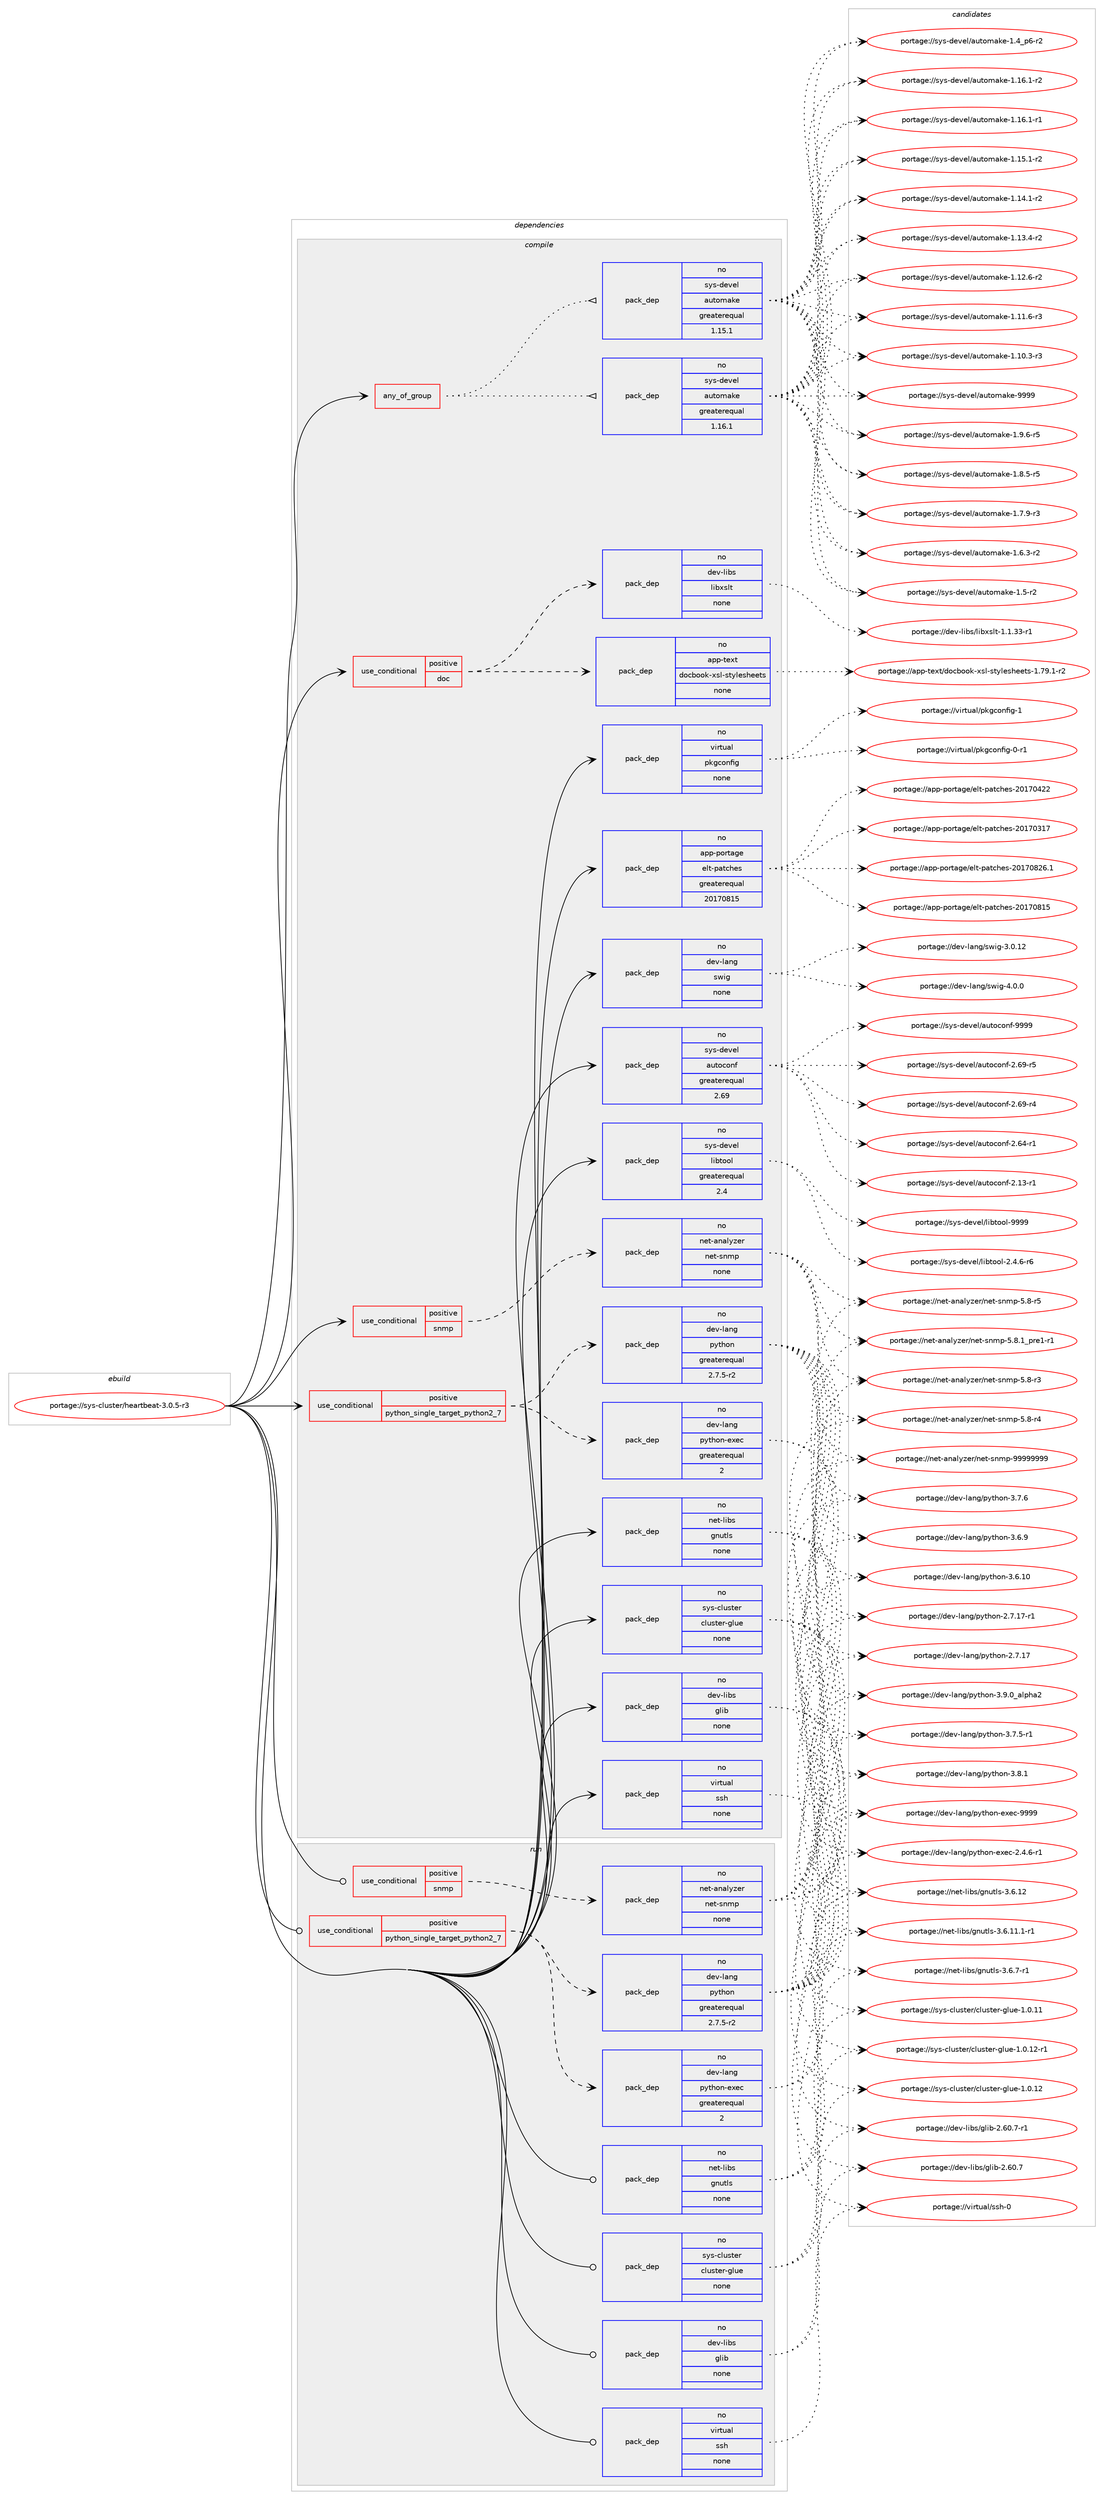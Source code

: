 digraph prolog {

# *************
# Graph options
# *************

newrank=true;
concentrate=true;
compound=true;
graph [rankdir=LR,fontname=Helvetica,fontsize=10,ranksep=1.5];#, ranksep=2.5, nodesep=0.2];
edge  [arrowhead=vee];
node  [fontname=Helvetica,fontsize=10];

# **********
# The ebuild
# **********

subgraph cluster_leftcol {
color=gray;
rank=same;
label=<<i>ebuild</i>>;
id [label="portage://sys-cluster/heartbeat-3.0.5-r3", color=red, width=4, href="../sys-cluster/heartbeat-3.0.5-r3.svg"];
}

# ****************
# The dependencies
# ****************

subgraph cluster_midcol {
color=gray;
label=<<i>dependencies</i>>;
subgraph cluster_compile {
fillcolor="#eeeeee";
style=filled;
label=<<i>compile</i>>;
subgraph any1080 {
dependency53779 [label=<<TABLE BORDER="0" CELLBORDER="1" CELLSPACING="0" CELLPADDING="4"><TR><TD CELLPADDING="10">any_of_group</TD></TR></TABLE>>, shape=none, color=red];subgraph pack41672 {
dependency53780 [label=<<TABLE BORDER="0" CELLBORDER="1" CELLSPACING="0" CELLPADDING="4" WIDTH="220"><TR><TD ROWSPAN="6" CELLPADDING="30">pack_dep</TD></TR><TR><TD WIDTH="110">no</TD></TR><TR><TD>sys-devel</TD></TR><TR><TD>automake</TD></TR><TR><TD>greaterequal</TD></TR><TR><TD>1.16.1</TD></TR></TABLE>>, shape=none, color=blue];
}
dependency53779:e -> dependency53780:w [weight=20,style="dotted",arrowhead="oinv"];
subgraph pack41673 {
dependency53781 [label=<<TABLE BORDER="0" CELLBORDER="1" CELLSPACING="0" CELLPADDING="4" WIDTH="220"><TR><TD ROWSPAN="6" CELLPADDING="30">pack_dep</TD></TR><TR><TD WIDTH="110">no</TD></TR><TR><TD>sys-devel</TD></TR><TR><TD>automake</TD></TR><TR><TD>greaterequal</TD></TR><TR><TD>1.15.1</TD></TR></TABLE>>, shape=none, color=blue];
}
dependency53779:e -> dependency53781:w [weight=20,style="dotted",arrowhead="oinv"];
}
id:e -> dependency53779:w [weight=20,style="solid",arrowhead="vee"];
subgraph cond10962 {
dependency53782 [label=<<TABLE BORDER="0" CELLBORDER="1" CELLSPACING="0" CELLPADDING="4"><TR><TD ROWSPAN="3" CELLPADDING="10">use_conditional</TD></TR><TR><TD>positive</TD></TR><TR><TD>doc</TD></TR></TABLE>>, shape=none, color=red];
subgraph pack41674 {
dependency53783 [label=<<TABLE BORDER="0" CELLBORDER="1" CELLSPACING="0" CELLPADDING="4" WIDTH="220"><TR><TD ROWSPAN="6" CELLPADDING="30">pack_dep</TD></TR><TR><TD WIDTH="110">no</TD></TR><TR><TD>dev-libs</TD></TR><TR><TD>libxslt</TD></TR><TR><TD>none</TD></TR><TR><TD></TD></TR></TABLE>>, shape=none, color=blue];
}
dependency53782:e -> dependency53783:w [weight=20,style="dashed",arrowhead="vee"];
subgraph pack41675 {
dependency53784 [label=<<TABLE BORDER="0" CELLBORDER="1" CELLSPACING="0" CELLPADDING="4" WIDTH="220"><TR><TD ROWSPAN="6" CELLPADDING="30">pack_dep</TD></TR><TR><TD WIDTH="110">no</TD></TR><TR><TD>app-text</TD></TR><TR><TD>docbook-xsl-stylesheets</TD></TR><TR><TD>none</TD></TR><TR><TD></TD></TR></TABLE>>, shape=none, color=blue];
}
dependency53782:e -> dependency53784:w [weight=20,style="dashed",arrowhead="vee"];
}
id:e -> dependency53782:w [weight=20,style="solid",arrowhead="vee"];
subgraph cond10963 {
dependency53785 [label=<<TABLE BORDER="0" CELLBORDER="1" CELLSPACING="0" CELLPADDING="4"><TR><TD ROWSPAN="3" CELLPADDING="10">use_conditional</TD></TR><TR><TD>positive</TD></TR><TR><TD>python_single_target_python2_7</TD></TR></TABLE>>, shape=none, color=red];
subgraph pack41676 {
dependency53786 [label=<<TABLE BORDER="0" CELLBORDER="1" CELLSPACING="0" CELLPADDING="4" WIDTH="220"><TR><TD ROWSPAN="6" CELLPADDING="30">pack_dep</TD></TR><TR><TD WIDTH="110">no</TD></TR><TR><TD>dev-lang</TD></TR><TR><TD>python</TD></TR><TR><TD>greaterequal</TD></TR><TR><TD>2.7.5-r2</TD></TR></TABLE>>, shape=none, color=blue];
}
dependency53785:e -> dependency53786:w [weight=20,style="dashed",arrowhead="vee"];
subgraph pack41677 {
dependency53787 [label=<<TABLE BORDER="0" CELLBORDER="1" CELLSPACING="0" CELLPADDING="4" WIDTH="220"><TR><TD ROWSPAN="6" CELLPADDING="30">pack_dep</TD></TR><TR><TD WIDTH="110">no</TD></TR><TR><TD>dev-lang</TD></TR><TR><TD>python-exec</TD></TR><TR><TD>greaterequal</TD></TR><TR><TD>2</TD></TR></TABLE>>, shape=none, color=blue];
}
dependency53785:e -> dependency53787:w [weight=20,style="dashed",arrowhead="vee"];
}
id:e -> dependency53785:w [weight=20,style="solid",arrowhead="vee"];
subgraph cond10964 {
dependency53788 [label=<<TABLE BORDER="0" CELLBORDER="1" CELLSPACING="0" CELLPADDING="4"><TR><TD ROWSPAN="3" CELLPADDING="10">use_conditional</TD></TR><TR><TD>positive</TD></TR><TR><TD>snmp</TD></TR></TABLE>>, shape=none, color=red];
subgraph pack41678 {
dependency53789 [label=<<TABLE BORDER="0" CELLBORDER="1" CELLSPACING="0" CELLPADDING="4" WIDTH="220"><TR><TD ROWSPAN="6" CELLPADDING="30">pack_dep</TD></TR><TR><TD WIDTH="110">no</TD></TR><TR><TD>net-analyzer</TD></TR><TR><TD>net-snmp</TD></TR><TR><TD>none</TD></TR><TR><TD></TD></TR></TABLE>>, shape=none, color=blue];
}
dependency53788:e -> dependency53789:w [weight=20,style="dashed",arrowhead="vee"];
}
id:e -> dependency53788:w [weight=20,style="solid",arrowhead="vee"];
subgraph pack41679 {
dependency53790 [label=<<TABLE BORDER="0" CELLBORDER="1" CELLSPACING="0" CELLPADDING="4" WIDTH="220"><TR><TD ROWSPAN="6" CELLPADDING="30">pack_dep</TD></TR><TR><TD WIDTH="110">no</TD></TR><TR><TD>app-portage</TD></TR><TR><TD>elt-patches</TD></TR><TR><TD>greaterequal</TD></TR><TR><TD>20170815</TD></TR></TABLE>>, shape=none, color=blue];
}
id:e -> dependency53790:w [weight=20,style="solid",arrowhead="vee"];
subgraph pack41680 {
dependency53791 [label=<<TABLE BORDER="0" CELLBORDER="1" CELLSPACING="0" CELLPADDING="4" WIDTH="220"><TR><TD ROWSPAN="6" CELLPADDING="30">pack_dep</TD></TR><TR><TD WIDTH="110">no</TD></TR><TR><TD>dev-lang</TD></TR><TR><TD>swig</TD></TR><TR><TD>none</TD></TR><TR><TD></TD></TR></TABLE>>, shape=none, color=blue];
}
id:e -> dependency53791:w [weight=20,style="solid",arrowhead="vee"];
subgraph pack41681 {
dependency53792 [label=<<TABLE BORDER="0" CELLBORDER="1" CELLSPACING="0" CELLPADDING="4" WIDTH="220"><TR><TD ROWSPAN="6" CELLPADDING="30">pack_dep</TD></TR><TR><TD WIDTH="110">no</TD></TR><TR><TD>dev-libs</TD></TR><TR><TD>glib</TD></TR><TR><TD>none</TD></TR><TR><TD></TD></TR></TABLE>>, shape=none, color=blue];
}
id:e -> dependency53792:w [weight=20,style="solid",arrowhead="vee"];
subgraph pack41682 {
dependency53793 [label=<<TABLE BORDER="0" CELLBORDER="1" CELLSPACING="0" CELLPADDING="4" WIDTH="220"><TR><TD ROWSPAN="6" CELLPADDING="30">pack_dep</TD></TR><TR><TD WIDTH="110">no</TD></TR><TR><TD>net-libs</TD></TR><TR><TD>gnutls</TD></TR><TR><TD>none</TD></TR><TR><TD></TD></TR></TABLE>>, shape=none, color=blue];
}
id:e -> dependency53793:w [weight=20,style="solid",arrowhead="vee"];
subgraph pack41683 {
dependency53794 [label=<<TABLE BORDER="0" CELLBORDER="1" CELLSPACING="0" CELLPADDING="4" WIDTH="220"><TR><TD ROWSPAN="6" CELLPADDING="30">pack_dep</TD></TR><TR><TD WIDTH="110">no</TD></TR><TR><TD>sys-cluster</TD></TR><TR><TD>cluster-glue</TD></TR><TR><TD>none</TD></TR><TR><TD></TD></TR></TABLE>>, shape=none, color=blue];
}
id:e -> dependency53794:w [weight=20,style="solid",arrowhead="vee"];
subgraph pack41684 {
dependency53795 [label=<<TABLE BORDER="0" CELLBORDER="1" CELLSPACING="0" CELLPADDING="4" WIDTH="220"><TR><TD ROWSPAN="6" CELLPADDING="30">pack_dep</TD></TR><TR><TD WIDTH="110">no</TD></TR><TR><TD>sys-devel</TD></TR><TR><TD>autoconf</TD></TR><TR><TD>greaterequal</TD></TR><TR><TD>2.69</TD></TR></TABLE>>, shape=none, color=blue];
}
id:e -> dependency53795:w [weight=20,style="solid",arrowhead="vee"];
subgraph pack41685 {
dependency53796 [label=<<TABLE BORDER="0" CELLBORDER="1" CELLSPACING="0" CELLPADDING="4" WIDTH="220"><TR><TD ROWSPAN="6" CELLPADDING="30">pack_dep</TD></TR><TR><TD WIDTH="110">no</TD></TR><TR><TD>sys-devel</TD></TR><TR><TD>libtool</TD></TR><TR><TD>greaterequal</TD></TR><TR><TD>2.4</TD></TR></TABLE>>, shape=none, color=blue];
}
id:e -> dependency53796:w [weight=20,style="solid",arrowhead="vee"];
subgraph pack41686 {
dependency53797 [label=<<TABLE BORDER="0" CELLBORDER="1" CELLSPACING="0" CELLPADDING="4" WIDTH="220"><TR><TD ROWSPAN="6" CELLPADDING="30">pack_dep</TD></TR><TR><TD WIDTH="110">no</TD></TR><TR><TD>virtual</TD></TR><TR><TD>pkgconfig</TD></TR><TR><TD>none</TD></TR><TR><TD></TD></TR></TABLE>>, shape=none, color=blue];
}
id:e -> dependency53797:w [weight=20,style="solid",arrowhead="vee"];
subgraph pack41687 {
dependency53798 [label=<<TABLE BORDER="0" CELLBORDER="1" CELLSPACING="0" CELLPADDING="4" WIDTH="220"><TR><TD ROWSPAN="6" CELLPADDING="30">pack_dep</TD></TR><TR><TD WIDTH="110">no</TD></TR><TR><TD>virtual</TD></TR><TR><TD>ssh</TD></TR><TR><TD>none</TD></TR><TR><TD></TD></TR></TABLE>>, shape=none, color=blue];
}
id:e -> dependency53798:w [weight=20,style="solid",arrowhead="vee"];
}
subgraph cluster_compileandrun {
fillcolor="#eeeeee";
style=filled;
label=<<i>compile and run</i>>;
}
subgraph cluster_run {
fillcolor="#eeeeee";
style=filled;
label=<<i>run</i>>;
subgraph cond10965 {
dependency53799 [label=<<TABLE BORDER="0" CELLBORDER="1" CELLSPACING="0" CELLPADDING="4"><TR><TD ROWSPAN="3" CELLPADDING="10">use_conditional</TD></TR><TR><TD>positive</TD></TR><TR><TD>python_single_target_python2_7</TD></TR></TABLE>>, shape=none, color=red];
subgraph pack41688 {
dependency53800 [label=<<TABLE BORDER="0" CELLBORDER="1" CELLSPACING="0" CELLPADDING="4" WIDTH="220"><TR><TD ROWSPAN="6" CELLPADDING="30">pack_dep</TD></TR><TR><TD WIDTH="110">no</TD></TR><TR><TD>dev-lang</TD></TR><TR><TD>python</TD></TR><TR><TD>greaterequal</TD></TR><TR><TD>2.7.5-r2</TD></TR></TABLE>>, shape=none, color=blue];
}
dependency53799:e -> dependency53800:w [weight=20,style="dashed",arrowhead="vee"];
subgraph pack41689 {
dependency53801 [label=<<TABLE BORDER="0" CELLBORDER="1" CELLSPACING="0" CELLPADDING="4" WIDTH="220"><TR><TD ROWSPAN="6" CELLPADDING="30">pack_dep</TD></TR><TR><TD WIDTH="110">no</TD></TR><TR><TD>dev-lang</TD></TR><TR><TD>python-exec</TD></TR><TR><TD>greaterequal</TD></TR><TR><TD>2</TD></TR></TABLE>>, shape=none, color=blue];
}
dependency53799:e -> dependency53801:w [weight=20,style="dashed",arrowhead="vee"];
}
id:e -> dependency53799:w [weight=20,style="solid",arrowhead="odot"];
subgraph cond10966 {
dependency53802 [label=<<TABLE BORDER="0" CELLBORDER="1" CELLSPACING="0" CELLPADDING="4"><TR><TD ROWSPAN="3" CELLPADDING="10">use_conditional</TD></TR><TR><TD>positive</TD></TR><TR><TD>snmp</TD></TR></TABLE>>, shape=none, color=red];
subgraph pack41690 {
dependency53803 [label=<<TABLE BORDER="0" CELLBORDER="1" CELLSPACING="0" CELLPADDING="4" WIDTH="220"><TR><TD ROWSPAN="6" CELLPADDING="30">pack_dep</TD></TR><TR><TD WIDTH="110">no</TD></TR><TR><TD>net-analyzer</TD></TR><TR><TD>net-snmp</TD></TR><TR><TD>none</TD></TR><TR><TD></TD></TR></TABLE>>, shape=none, color=blue];
}
dependency53802:e -> dependency53803:w [weight=20,style="dashed",arrowhead="vee"];
}
id:e -> dependency53802:w [weight=20,style="solid",arrowhead="odot"];
subgraph pack41691 {
dependency53804 [label=<<TABLE BORDER="0" CELLBORDER="1" CELLSPACING="0" CELLPADDING="4" WIDTH="220"><TR><TD ROWSPAN="6" CELLPADDING="30">pack_dep</TD></TR><TR><TD WIDTH="110">no</TD></TR><TR><TD>dev-libs</TD></TR><TR><TD>glib</TD></TR><TR><TD>none</TD></TR><TR><TD></TD></TR></TABLE>>, shape=none, color=blue];
}
id:e -> dependency53804:w [weight=20,style="solid",arrowhead="odot"];
subgraph pack41692 {
dependency53805 [label=<<TABLE BORDER="0" CELLBORDER="1" CELLSPACING="0" CELLPADDING="4" WIDTH="220"><TR><TD ROWSPAN="6" CELLPADDING="30">pack_dep</TD></TR><TR><TD WIDTH="110">no</TD></TR><TR><TD>net-libs</TD></TR><TR><TD>gnutls</TD></TR><TR><TD>none</TD></TR><TR><TD></TD></TR></TABLE>>, shape=none, color=blue];
}
id:e -> dependency53805:w [weight=20,style="solid",arrowhead="odot"];
subgraph pack41693 {
dependency53806 [label=<<TABLE BORDER="0" CELLBORDER="1" CELLSPACING="0" CELLPADDING="4" WIDTH="220"><TR><TD ROWSPAN="6" CELLPADDING="30">pack_dep</TD></TR><TR><TD WIDTH="110">no</TD></TR><TR><TD>sys-cluster</TD></TR><TR><TD>cluster-glue</TD></TR><TR><TD>none</TD></TR><TR><TD></TD></TR></TABLE>>, shape=none, color=blue];
}
id:e -> dependency53806:w [weight=20,style="solid",arrowhead="odot"];
subgraph pack41694 {
dependency53807 [label=<<TABLE BORDER="0" CELLBORDER="1" CELLSPACING="0" CELLPADDING="4" WIDTH="220"><TR><TD ROWSPAN="6" CELLPADDING="30">pack_dep</TD></TR><TR><TD WIDTH="110">no</TD></TR><TR><TD>virtual</TD></TR><TR><TD>ssh</TD></TR><TR><TD>none</TD></TR><TR><TD></TD></TR></TABLE>>, shape=none, color=blue];
}
id:e -> dependency53807:w [weight=20,style="solid",arrowhead="odot"];
}
}

# **************
# The candidates
# **************

subgraph cluster_choices {
rank=same;
color=gray;
label=<<i>candidates</i>>;

subgraph choice41672 {
color=black;
nodesep=1;
choice115121115451001011181011084797117116111109971071014557575757 [label="portage://sys-devel/automake-9999", color=red, width=4,href="../sys-devel/automake-9999.svg"];
choice115121115451001011181011084797117116111109971071014549465746544511453 [label="portage://sys-devel/automake-1.9.6-r5", color=red, width=4,href="../sys-devel/automake-1.9.6-r5.svg"];
choice115121115451001011181011084797117116111109971071014549465646534511453 [label="portage://sys-devel/automake-1.8.5-r5", color=red, width=4,href="../sys-devel/automake-1.8.5-r5.svg"];
choice115121115451001011181011084797117116111109971071014549465546574511451 [label="portage://sys-devel/automake-1.7.9-r3", color=red, width=4,href="../sys-devel/automake-1.7.9-r3.svg"];
choice115121115451001011181011084797117116111109971071014549465446514511450 [label="portage://sys-devel/automake-1.6.3-r2", color=red, width=4,href="../sys-devel/automake-1.6.3-r2.svg"];
choice11512111545100101118101108479711711611110997107101454946534511450 [label="portage://sys-devel/automake-1.5-r2", color=red, width=4,href="../sys-devel/automake-1.5-r2.svg"];
choice115121115451001011181011084797117116111109971071014549465295112544511450 [label="portage://sys-devel/automake-1.4_p6-r2", color=red, width=4,href="../sys-devel/automake-1.4_p6-r2.svg"];
choice11512111545100101118101108479711711611110997107101454946495446494511450 [label="portage://sys-devel/automake-1.16.1-r2", color=red, width=4,href="../sys-devel/automake-1.16.1-r2.svg"];
choice11512111545100101118101108479711711611110997107101454946495446494511449 [label="portage://sys-devel/automake-1.16.1-r1", color=red, width=4,href="../sys-devel/automake-1.16.1-r1.svg"];
choice11512111545100101118101108479711711611110997107101454946495346494511450 [label="portage://sys-devel/automake-1.15.1-r2", color=red, width=4,href="../sys-devel/automake-1.15.1-r2.svg"];
choice11512111545100101118101108479711711611110997107101454946495246494511450 [label="portage://sys-devel/automake-1.14.1-r2", color=red, width=4,href="../sys-devel/automake-1.14.1-r2.svg"];
choice11512111545100101118101108479711711611110997107101454946495146524511450 [label="portage://sys-devel/automake-1.13.4-r2", color=red, width=4,href="../sys-devel/automake-1.13.4-r2.svg"];
choice11512111545100101118101108479711711611110997107101454946495046544511450 [label="portage://sys-devel/automake-1.12.6-r2", color=red, width=4,href="../sys-devel/automake-1.12.6-r2.svg"];
choice11512111545100101118101108479711711611110997107101454946494946544511451 [label="portage://sys-devel/automake-1.11.6-r3", color=red, width=4,href="../sys-devel/automake-1.11.6-r3.svg"];
choice11512111545100101118101108479711711611110997107101454946494846514511451 [label="portage://sys-devel/automake-1.10.3-r3", color=red, width=4,href="../sys-devel/automake-1.10.3-r3.svg"];
dependency53780:e -> choice115121115451001011181011084797117116111109971071014557575757:w [style=dotted,weight="100"];
dependency53780:e -> choice115121115451001011181011084797117116111109971071014549465746544511453:w [style=dotted,weight="100"];
dependency53780:e -> choice115121115451001011181011084797117116111109971071014549465646534511453:w [style=dotted,weight="100"];
dependency53780:e -> choice115121115451001011181011084797117116111109971071014549465546574511451:w [style=dotted,weight="100"];
dependency53780:e -> choice115121115451001011181011084797117116111109971071014549465446514511450:w [style=dotted,weight="100"];
dependency53780:e -> choice11512111545100101118101108479711711611110997107101454946534511450:w [style=dotted,weight="100"];
dependency53780:e -> choice115121115451001011181011084797117116111109971071014549465295112544511450:w [style=dotted,weight="100"];
dependency53780:e -> choice11512111545100101118101108479711711611110997107101454946495446494511450:w [style=dotted,weight="100"];
dependency53780:e -> choice11512111545100101118101108479711711611110997107101454946495446494511449:w [style=dotted,weight="100"];
dependency53780:e -> choice11512111545100101118101108479711711611110997107101454946495346494511450:w [style=dotted,weight="100"];
dependency53780:e -> choice11512111545100101118101108479711711611110997107101454946495246494511450:w [style=dotted,weight="100"];
dependency53780:e -> choice11512111545100101118101108479711711611110997107101454946495146524511450:w [style=dotted,weight="100"];
dependency53780:e -> choice11512111545100101118101108479711711611110997107101454946495046544511450:w [style=dotted,weight="100"];
dependency53780:e -> choice11512111545100101118101108479711711611110997107101454946494946544511451:w [style=dotted,weight="100"];
dependency53780:e -> choice11512111545100101118101108479711711611110997107101454946494846514511451:w [style=dotted,weight="100"];
}
subgraph choice41673 {
color=black;
nodesep=1;
choice115121115451001011181011084797117116111109971071014557575757 [label="portage://sys-devel/automake-9999", color=red, width=4,href="../sys-devel/automake-9999.svg"];
choice115121115451001011181011084797117116111109971071014549465746544511453 [label="portage://sys-devel/automake-1.9.6-r5", color=red, width=4,href="../sys-devel/automake-1.9.6-r5.svg"];
choice115121115451001011181011084797117116111109971071014549465646534511453 [label="portage://sys-devel/automake-1.8.5-r5", color=red, width=4,href="../sys-devel/automake-1.8.5-r5.svg"];
choice115121115451001011181011084797117116111109971071014549465546574511451 [label="portage://sys-devel/automake-1.7.9-r3", color=red, width=4,href="../sys-devel/automake-1.7.9-r3.svg"];
choice115121115451001011181011084797117116111109971071014549465446514511450 [label="portage://sys-devel/automake-1.6.3-r2", color=red, width=4,href="../sys-devel/automake-1.6.3-r2.svg"];
choice11512111545100101118101108479711711611110997107101454946534511450 [label="portage://sys-devel/automake-1.5-r2", color=red, width=4,href="../sys-devel/automake-1.5-r2.svg"];
choice115121115451001011181011084797117116111109971071014549465295112544511450 [label="portage://sys-devel/automake-1.4_p6-r2", color=red, width=4,href="../sys-devel/automake-1.4_p6-r2.svg"];
choice11512111545100101118101108479711711611110997107101454946495446494511450 [label="portage://sys-devel/automake-1.16.1-r2", color=red, width=4,href="../sys-devel/automake-1.16.1-r2.svg"];
choice11512111545100101118101108479711711611110997107101454946495446494511449 [label="portage://sys-devel/automake-1.16.1-r1", color=red, width=4,href="../sys-devel/automake-1.16.1-r1.svg"];
choice11512111545100101118101108479711711611110997107101454946495346494511450 [label="portage://sys-devel/automake-1.15.1-r2", color=red, width=4,href="../sys-devel/automake-1.15.1-r2.svg"];
choice11512111545100101118101108479711711611110997107101454946495246494511450 [label="portage://sys-devel/automake-1.14.1-r2", color=red, width=4,href="../sys-devel/automake-1.14.1-r2.svg"];
choice11512111545100101118101108479711711611110997107101454946495146524511450 [label="portage://sys-devel/automake-1.13.4-r2", color=red, width=4,href="../sys-devel/automake-1.13.4-r2.svg"];
choice11512111545100101118101108479711711611110997107101454946495046544511450 [label="portage://sys-devel/automake-1.12.6-r2", color=red, width=4,href="../sys-devel/automake-1.12.6-r2.svg"];
choice11512111545100101118101108479711711611110997107101454946494946544511451 [label="portage://sys-devel/automake-1.11.6-r3", color=red, width=4,href="../sys-devel/automake-1.11.6-r3.svg"];
choice11512111545100101118101108479711711611110997107101454946494846514511451 [label="portage://sys-devel/automake-1.10.3-r3", color=red, width=4,href="../sys-devel/automake-1.10.3-r3.svg"];
dependency53781:e -> choice115121115451001011181011084797117116111109971071014557575757:w [style=dotted,weight="100"];
dependency53781:e -> choice115121115451001011181011084797117116111109971071014549465746544511453:w [style=dotted,weight="100"];
dependency53781:e -> choice115121115451001011181011084797117116111109971071014549465646534511453:w [style=dotted,weight="100"];
dependency53781:e -> choice115121115451001011181011084797117116111109971071014549465546574511451:w [style=dotted,weight="100"];
dependency53781:e -> choice115121115451001011181011084797117116111109971071014549465446514511450:w [style=dotted,weight="100"];
dependency53781:e -> choice11512111545100101118101108479711711611110997107101454946534511450:w [style=dotted,weight="100"];
dependency53781:e -> choice115121115451001011181011084797117116111109971071014549465295112544511450:w [style=dotted,weight="100"];
dependency53781:e -> choice11512111545100101118101108479711711611110997107101454946495446494511450:w [style=dotted,weight="100"];
dependency53781:e -> choice11512111545100101118101108479711711611110997107101454946495446494511449:w [style=dotted,weight="100"];
dependency53781:e -> choice11512111545100101118101108479711711611110997107101454946495346494511450:w [style=dotted,weight="100"];
dependency53781:e -> choice11512111545100101118101108479711711611110997107101454946495246494511450:w [style=dotted,weight="100"];
dependency53781:e -> choice11512111545100101118101108479711711611110997107101454946495146524511450:w [style=dotted,weight="100"];
dependency53781:e -> choice11512111545100101118101108479711711611110997107101454946495046544511450:w [style=dotted,weight="100"];
dependency53781:e -> choice11512111545100101118101108479711711611110997107101454946494946544511451:w [style=dotted,weight="100"];
dependency53781:e -> choice11512111545100101118101108479711711611110997107101454946494846514511451:w [style=dotted,weight="100"];
}
subgraph choice41674 {
color=black;
nodesep=1;
choice10010111845108105981154710810598120115108116454946494651514511449 [label="portage://dev-libs/libxslt-1.1.33-r1", color=red, width=4,href="../dev-libs/libxslt-1.1.33-r1.svg"];
dependency53783:e -> choice10010111845108105981154710810598120115108116454946494651514511449:w [style=dotted,weight="100"];
}
subgraph choice41675 {
color=black;
nodesep=1;
choice97112112451161011201164710011199981111111074512011510845115116121108101115104101101116115454946555746494511450 [label="portage://app-text/docbook-xsl-stylesheets-1.79.1-r2", color=red, width=4,href="../app-text/docbook-xsl-stylesheets-1.79.1-r2.svg"];
dependency53784:e -> choice97112112451161011201164710011199981111111074512011510845115116121108101115104101101116115454946555746494511450:w [style=dotted,weight="100"];
}
subgraph choice41676 {
color=black;
nodesep=1;
choice10010111845108971101034711212111610411111045514657464895971081121049750 [label="portage://dev-lang/python-3.9.0_alpha2", color=red, width=4,href="../dev-lang/python-3.9.0_alpha2.svg"];
choice100101118451089711010347112121116104111110455146564649 [label="portage://dev-lang/python-3.8.1", color=red, width=4,href="../dev-lang/python-3.8.1.svg"];
choice100101118451089711010347112121116104111110455146554654 [label="portage://dev-lang/python-3.7.6", color=red, width=4,href="../dev-lang/python-3.7.6.svg"];
choice1001011184510897110103471121211161041111104551465546534511449 [label="portage://dev-lang/python-3.7.5-r1", color=red, width=4,href="../dev-lang/python-3.7.5-r1.svg"];
choice100101118451089711010347112121116104111110455146544657 [label="portage://dev-lang/python-3.6.9", color=red, width=4,href="../dev-lang/python-3.6.9.svg"];
choice10010111845108971101034711212111610411111045514654464948 [label="portage://dev-lang/python-3.6.10", color=red, width=4,href="../dev-lang/python-3.6.10.svg"];
choice100101118451089711010347112121116104111110455046554649554511449 [label="portage://dev-lang/python-2.7.17-r1", color=red, width=4,href="../dev-lang/python-2.7.17-r1.svg"];
choice10010111845108971101034711212111610411111045504655464955 [label="portage://dev-lang/python-2.7.17", color=red, width=4,href="../dev-lang/python-2.7.17.svg"];
dependency53786:e -> choice10010111845108971101034711212111610411111045514657464895971081121049750:w [style=dotted,weight="100"];
dependency53786:e -> choice100101118451089711010347112121116104111110455146564649:w [style=dotted,weight="100"];
dependency53786:e -> choice100101118451089711010347112121116104111110455146554654:w [style=dotted,weight="100"];
dependency53786:e -> choice1001011184510897110103471121211161041111104551465546534511449:w [style=dotted,weight="100"];
dependency53786:e -> choice100101118451089711010347112121116104111110455146544657:w [style=dotted,weight="100"];
dependency53786:e -> choice10010111845108971101034711212111610411111045514654464948:w [style=dotted,weight="100"];
dependency53786:e -> choice100101118451089711010347112121116104111110455046554649554511449:w [style=dotted,weight="100"];
dependency53786:e -> choice10010111845108971101034711212111610411111045504655464955:w [style=dotted,weight="100"];
}
subgraph choice41677 {
color=black;
nodesep=1;
choice10010111845108971101034711212111610411111045101120101994557575757 [label="portage://dev-lang/python-exec-9999", color=red, width=4,href="../dev-lang/python-exec-9999.svg"];
choice10010111845108971101034711212111610411111045101120101994550465246544511449 [label="portage://dev-lang/python-exec-2.4.6-r1", color=red, width=4,href="../dev-lang/python-exec-2.4.6-r1.svg"];
dependency53787:e -> choice10010111845108971101034711212111610411111045101120101994557575757:w [style=dotted,weight="100"];
dependency53787:e -> choice10010111845108971101034711212111610411111045101120101994550465246544511449:w [style=dotted,weight="100"];
}
subgraph choice41678 {
color=black;
nodesep=1;
choice1101011164597110971081211221011144711010111645115110109112455757575757575757 [label="portage://net-analyzer/net-snmp-99999999", color=red, width=4,href="../net-analyzer/net-snmp-99999999.svg"];
choice110101116459711097108121122101114471101011164511511010911245534656464995112114101494511449 [label="portage://net-analyzer/net-snmp-5.8.1_pre1-r1", color=red, width=4,href="../net-analyzer/net-snmp-5.8.1_pre1-r1.svg"];
choice1101011164597110971081211221011144711010111645115110109112455346564511453 [label="portage://net-analyzer/net-snmp-5.8-r5", color=red, width=4,href="../net-analyzer/net-snmp-5.8-r5.svg"];
choice1101011164597110971081211221011144711010111645115110109112455346564511452 [label="portage://net-analyzer/net-snmp-5.8-r4", color=red, width=4,href="../net-analyzer/net-snmp-5.8-r4.svg"];
choice1101011164597110971081211221011144711010111645115110109112455346564511451 [label="portage://net-analyzer/net-snmp-5.8-r3", color=red, width=4,href="../net-analyzer/net-snmp-5.8-r3.svg"];
dependency53789:e -> choice1101011164597110971081211221011144711010111645115110109112455757575757575757:w [style=dotted,weight="100"];
dependency53789:e -> choice110101116459711097108121122101114471101011164511511010911245534656464995112114101494511449:w [style=dotted,weight="100"];
dependency53789:e -> choice1101011164597110971081211221011144711010111645115110109112455346564511453:w [style=dotted,weight="100"];
dependency53789:e -> choice1101011164597110971081211221011144711010111645115110109112455346564511452:w [style=dotted,weight="100"];
dependency53789:e -> choice1101011164597110971081211221011144711010111645115110109112455346564511451:w [style=dotted,weight="100"];
}
subgraph choice41679 {
color=black;
nodesep=1;
choice971121124511211111411697103101471011081164511297116991041011154550484955485650544649 [label="portage://app-portage/elt-patches-20170826.1", color=red, width=4,href="../app-portage/elt-patches-20170826.1.svg"];
choice97112112451121111141169710310147101108116451129711699104101115455048495548564953 [label="portage://app-portage/elt-patches-20170815", color=red, width=4,href="../app-portage/elt-patches-20170815.svg"];
choice97112112451121111141169710310147101108116451129711699104101115455048495548525050 [label="portage://app-portage/elt-patches-20170422", color=red, width=4,href="../app-portage/elt-patches-20170422.svg"];
choice97112112451121111141169710310147101108116451129711699104101115455048495548514955 [label="portage://app-portage/elt-patches-20170317", color=red, width=4,href="../app-portage/elt-patches-20170317.svg"];
dependency53790:e -> choice971121124511211111411697103101471011081164511297116991041011154550484955485650544649:w [style=dotted,weight="100"];
dependency53790:e -> choice97112112451121111141169710310147101108116451129711699104101115455048495548564953:w [style=dotted,weight="100"];
dependency53790:e -> choice97112112451121111141169710310147101108116451129711699104101115455048495548525050:w [style=dotted,weight="100"];
dependency53790:e -> choice97112112451121111141169710310147101108116451129711699104101115455048495548514955:w [style=dotted,weight="100"];
}
subgraph choice41680 {
color=black;
nodesep=1;
choice100101118451089711010347115119105103455246484648 [label="portage://dev-lang/swig-4.0.0", color=red, width=4,href="../dev-lang/swig-4.0.0.svg"];
choice10010111845108971101034711511910510345514648464950 [label="portage://dev-lang/swig-3.0.12", color=red, width=4,href="../dev-lang/swig-3.0.12.svg"];
dependency53791:e -> choice100101118451089711010347115119105103455246484648:w [style=dotted,weight="100"];
dependency53791:e -> choice10010111845108971101034711511910510345514648464950:w [style=dotted,weight="100"];
}
subgraph choice41681 {
color=black;
nodesep=1;
choice10010111845108105981154710310810598455046544846554511449 [label="portage://dev-libs/glib-2.60.7-r1", color=red, width=4,href="../dev-libs/glib-2.60.7-r1.svg"];
choice1001011184510810598115471031081059845504654484655 [label="portage://dev-libs/glib-2.60.7", color=red, width=4,href="../dev-libs/glib-2.60.7.svg"];
dependency53792:e -> choice10010111845108105981154710310810598455046544846554511449:w [style=dotted,weight="100"];
dependency53792:e -> choice1001011184510810598115471031081059845504654484655:w [style=dotted,weight="100"];
}
subgraph choice41682 {
color=black;
nodesep=1;
choice1101011164510810598115471031101171161081154551465446554511449 [label="portage://net-libs/gnutls-3.6.7-r1", color=red, width=4,href="../net-libs/gnutls-3.6.7-r1.svg"];
choice11010111645108105981154710311011711610811545514654464950 [label="portage://net-libs/gnutls-3.6.12", color=red, width=4,href="../net-libs/gnutls-3.6.12.svg"];
choice1101011164510810598115471031101171161081154551465446494946494511449 [label="portage://net-libs/gnutls-3.6.11.1-r1", color=red, width=4,href="../net-libs/gnutls-3.6.11.1-r1.svg"];
dependency53793:e -> choice1101011164510810598115471031101171161081154551465446554511449:w [style=dotted,weight="100"];
dependency53793:e -> choice11010111645108105981154710311011711610811545514654464950:w [style=dotted,weight="100"];
dependency53793:e -> choice1101011164510810598115471031101171161081154551465446494946494511449:w [style=dotted,weight="100"];
}
subgraph choice41683 {
color=black;
nodesep=1;
choice1151211154599108117115116101114479910811711511610111445103108117101454946484649504511449 [label="portage://sys-cluster/cluster-glue-1.0.12-r1", color=red, width=4,href="../sys-cluster/cluster-glue-1.0.12-r1.svg"];
choice115121115459910811711511610111447991081171151161011144510310811710145494648464950 [label="portage://sys-cluster/cluster-glue-1.0.12", color=red, width=4,href="../sys-cluster/cluster-glue-1.0.12.svg"];
choice115121115459910811711511610111447991081171151161011144510310811710145494648464949 [label="portage://sys-cluster/cluster-glue-1.0.11", color=red, width=4,href="../sys-cluster/cluster-glue-1.0.11.svg"];
dependency53794:e -> choice1151211154599108117115116101114479910811711511610111445103108117101454946484649504511449:w [style=dotted,weight="100"];
dependency53794:e -> choice115121115459910811711511610111447991081171151161011144510310811710145494648464950:w [style=dotted,weight="100"];
dependency53794:e -> choice115121115459910811711511610111447991081171151161011144510310811710145494648464949:w [style=dotted,weight="100"];
}
subgraph choice41684 {
color=black;
nodesep=1;
choice115121115451001011181011084797117116111991111101024557575757 [label="portage://sys-devel/autoconf-9999", color=red, width=4,href="../sys-devel/autoconf-9999.svg"];
choice1151211154510010111810110847971171161119911111010245504654574511453 [label="portage://sys-devel/autoconf-2.69-r5", color=red, width=4,href="../sys-devel/autoconf-2.69-r5.svg"];
choice1151211154510010111810110847971171161119911111010245504654574511452 [label="portage://sys-devel/autoconf-2.69-r4", color=red, width=4,href="../sys-devel/autoconf-2.69-r4.svg"];
choice1151211154510010111810110847971171161119911111010245504654524511449 [label="portage://sys-devel/autoconf-2.64-r1", color=red, width=4,href="../sys-devel/autoconf-2.64-r1.svg"];
choice1151211154510010111810110847971171161119911111010245504649514511449 [label="portage://sys-devel/autoconf-2.13-r1", color=red, width=4,href="../sys-devel/autoconf-2.13-r1.svg"];
dependency53795:e -> choice115121115451001011181011084797117116111991111101024557575757:w [style=dotted,weight="100"];
dependency53795:e -> choice1151211154510010111810110847971171161119911111010245504654574511453:w [style=dotted,weight="100"];
dependency53795:e -> choice1151211154510010111810110847971171161119911111010245504654574511452:w [style=dotted,weight="100"];
dependency53795:e -> choice1151211154510010111810110847971171161119911111010245504654524511449:w [style=dotted,weight="100"];
dependency53795:e -> choice1151211154510010111810110847971171161119911111010245504649514511449:w [style=dotted,weight="100"];
}
subgraph choice41685 {
color=black;
nodesep=1;
choice1151211154510010111810110847108105981161111111084557575757 [label="portage://sys-devel/libtool-9999", color=red, width=4,href="../sys-devel/libtool-9999.svg"];
choice1151211154510010111810110847108105981161111111084550465246544511454 [label="portage://sys-devel/libtool-2.4.6-r6", color=red, width=4,href="../sys-devel/libtool-2.4.6-r6.svg"];
dependency53796:e -> choice1151211154510010111810110847108105981161111111084557575757:w [style=dotted,weight="100"];
dependency53796:e -> choice1151211154510010111810110847108105981161111111084550465246544511454:w [style=dotted,weight="100"];
}
subgraph choice41686 {
color=black;
nodesep=1;
choice1181051141161179710847112107103991111101021051034549 [label="portage://virtual/pkgconfig-1", color=red, width=4,href="../virtual/pkgconfig-1.svg"];
choice11810511411611797108471121071039911111010210510345484511449 [label="portage://virtual/pkgconfig-0-r1", color=red, width=4,href="../virtual/pkgconfig-0-r1.svg"];
dependency53797:e -> choice1181051141161179710847112107103991111101021051034549:w [style=dotted,weight="100"];
dependency53797:e -> choice11810511411611797108471121071039911111010210510345484511449:w [style=dotted,weight="100"];
}
subgraph choice41687 {
color=black;
nodesep=1;
choice11810511411611797108471151151044548 [label="portage://virtual/ssh-0", color=red, width=4,href="../virtual/ssh-0.svg"];
dependency53798:e -> choice11810511411611797108471151151044548:w [style=dotted,weight="100"];
}
subgraph choice41688 {
color=black;
nodesep=1;
choice10010111845108971101034711212111610411111045514657464895971081121049750 [label="portage://dev-lang/python-3.9.0_alpha2", color=red, width=4,href="../dev-lang/python-3.9.0_alpha2.svg"];
choice100101118451089711010347112121116104111110455146564649 [label="portage://dev-lang/python-3.8.1", color=red, width=4,href="../dev-lang/python-3.8.1.svg"];
choice100101118451089711010347112121116104111110455146554654 [label="portage://dev-lang/python-3.7.6", color=red, width=4,href="../dev-lang/python-3.7.6.svg"];
choice1001011184510897110103471121211161041111104551465546534511449 [label="portage://dev-lang/python-3.7.5-r1", color=red, width=4,href="../dev-lang/python-3.7.5-r1.svg"];
choice100101118451089711010347112121116104111110455146544657 [label="portage://dev-lang/python-3.6.9", color=red, width=4,href="../dev-lang/python-3.6.9.svg"];
choice10010111845108971101034711212111610411111045514654464948 [label="portage://dev-lang/python-3.6.10", color=red, width=4,href="../dev-lang/python-3.6.10.svg"];
choice100101118451089711010347112121116104111110455046554649554511449 [label="portage://dev-lang/python-2.7.17-r1", color=red, width=4,href="../dev-lang/python-2.7.17-r1.svg"];
choice10010111845108971101034711212111610411111045504655464955 [label="portage://dev-lang/python-2.7.17", color=red, width=4,href="../dev-lang/python-2.7.17.svg"];
dependency53800:e -> choice10010111845108971101034711212111610411111045514657464895971081121049750:w [style=dotted,weight="100"];
dependency53800:e -> choice100101118451089711010347112121116104111110455146564649:w [style=dotted,weight="100"];
dependency53800:e -> choice100101118451089711010347112121116104111110455146554654:w [style=dotted,weight="100"];
dependency53800:e -> choice1001011184510897110103471121211161041111104551465546534511449:w [style=dotted,weight="100"];
dependency53800:e -> choice100101118451089711010347112121116104111110455146544657:w [style=dotted,weight="100"];
dependency53800:e -> choice10010111845108971101034711212111610411111045514654464948:w [style=dotted,weight="100"];
dependency53800:e -> choice100101118451089711010347112121116104111110455046554649554511449:w [style=dotted,weight="100"];
dependency53800:e -> choice10010111845108971101034711212111610411111045504655464955:w [style=dotted,weight="100"];
}
subgraph choice41689 {
color=black;
nodesep=1;
choice10010111845108971101034711212111610411111045101120101994557575757 [label="portage://dev-lang/python-exec-9999", color=red, width=4,href="../dev-lang/python-exec-9999.svg"];
choice10010111845108971101034711212111610411111045101120101994550465246544511449 [label="portage://dev-lang/python-exec-2.4.6-r1", color=red, width=4,href="../dev-lang/python-exec-2.4.6-r1.svg"];
dependency53801:e -> choice10010111845108971101034711212111610411111045101120101994557575757:w [style=dotted,weight="100"];
dependency53801:e -> choice10010111845108971101034711212111610411111045101120101994550465246544511449:w [style=dotted,weight="100"];
}
subgraph choice41690 {
color=black;
nodesep=1;
choice1101011164597110971081211221011144711010111645115110109112455757575757575757 [label="portage://net-analyzer/net-snmp-99999999", color=red, width=4,href="../net-analyzer/net-snmp-99999999.svg"];
choice110101116459711097108121122101114471101011164511511010911245534656464995112114101494511449 [label="portage://net-analyzer/net-snmp-5.8.1_pre1-r1", color=red, width=4,href="../net-analyzer/net-snmp-5.8.1_pre1-r1.svg"];
choice1101011164597110971081211221011144711010111645115110109112455346564511453 [label="portage://net-analyzer/net-snmp-5.8-r5", color=red, width=4,href="../net-analyzer/net-snmp-5.8-r5.svg"];
choice1101011164597110971081211221011144711010111645115110109112455346564511452 [label="portage://net-analyzer/net-snmp-5.8-r4", color=red, width=4,href="../net-analyzer/net-snmp-5.8-r4.svg"];
choice1101011164597110971081211221011144711010111645115110109112455346564511451 [label="portage://net-analyzer/net-snmp-5.8-r3", color=red, width=4,href="../net-analyzer/net-snmp-5.8-r3.svg"];
dependency53803:e -> choice1101011164597110971081211221011144711010111645115110109112455757575757575757:w [style=dotted,weight="100"];
dependency53803:e -> choice110101116459711097108121122101114471101011164511511010911245534656464995112114101494511449:w [style=dotted,weight="100"];
dependency53803:e -> choice1101011164597110971081211221011144711010111645115110109112455346564511453:w [style=dotted,weight="100"];
dependency53803:e -> choice1101011164597110971081211221011144711010111645115110109112455346564511452:w [style=dotted,weight="100"];
dependency53803:e -> choice1101011164597110971081211221011144711010111645115110109112455346564511451:w [style=dotted,weight="100"];
}
subgraph choice41691 {
color=black;
nodesep=1;
choice10010111845108105981154710310810598455046544846554511449 [label="portage://dev-libs/glib-2.60.7-r1", color=red, width=4,href="../dev-libs/glib-2.60.7-r1.svg"];
choice1001011184510810598115471031081059845504654484655 [label="portage://dev-libs/glib-2.60.7", color=red, width=4,href="../dev-libs/glib-2.60.7.svg"];
dependency53804:e -> choice10010111845108105981154710310810598455046544846554511449:w [style=dotted,weight="100"];
dependency53804:e -> choice1001011184510810598115471031081059845504654484655:w [style=dotted,weight="100"];
}
subgraph choice41692 {
color=black;
nodesep=1;
choice1101011164510810598115471031101171161081154551465446554511449 [label="portage://net-libs/gnutls-3.6.7-r1", color=red, width=4,href="../net-libs/gnutls-3.6.7-r1.svg"];
choice11010111645108105981154710311011711610811545514654464950 [label="portage://net-libs/gnutls-3.6.12", color=red, width=4,href="../net-libs/gnutls-3.6.12.svg"];
choice1101011164510810598115471031101171161081154551465446494946494511449 [label="portage://net-libs/gnutls-3.6.11.1-r1", color=red, width=4,href="../net-libs/gnutls-3.6.11.1-r1.svg"];
dependency53805:e -> choice1101011164510810598115471031101171161081154551465446554511449:w [style=dotted,weight="100"];
dependency53805:e -> choice11010111645108105981154710311011711610811545514654464950:w [style=dotted,weight="100"];
dependency53805:e -> choice1101011164510810598115471031101171161081154551465446494946494511449:w [style=dotted,weight="100"];
}
subgraph choice41693 {
color=black;
nodesep=1;
choice1151211154599108117115116101114479910811711511610111445103108117101454946484649504511449 [label="portage://sys-cluster/cluster-glue-1.0.12-r1", color=red, width=4,href="../sys-cluster/cluster-glue-1.0.12-r1.svg"];
choice115121115459910811711511610111447991081171151161011144510310811710145494648464950 [label="portage://sys-cluster/cluster-glue-1.0.12", color=red, width=4,href="../sys-cluster/cluster-glue-1.0.12.svg"];
choice115121115459910811711511610111447991081171151161011144510310811710145494648464949 [label="portage://sys-cluster/cluster-glue-1.0.11", color=red, width=4,href="../sys-cluster/cluster-glue-1.0.11.svg"];
dependency53806:e -> choice1151211154599108117115116101114479910811711511610111445103108117101454946484649504511449:w [style=dotted,weight="100"];
dependency53806:e -> choice115121115459910811711511610111447991081171151161011144510310811710145494648464950:w [style=dotted,weight="100"];
dependency53806:e -> choice115121115459910811711511610111447991081171151161011144510310811710145494648464949:w [style=dotted,weight="100"];
}
subgraph choice41694 {
color=black;
nodesep=1;
choice11810511411611797108471151151044548 [label="portage://virtual/ssh-0", color=red, width=4,href="../virtual/ssh-0.svg"];
dependency53807:e -> choice11810511411611797108471151151044548:w [style=dotted,weight="100"];
}
}

}
